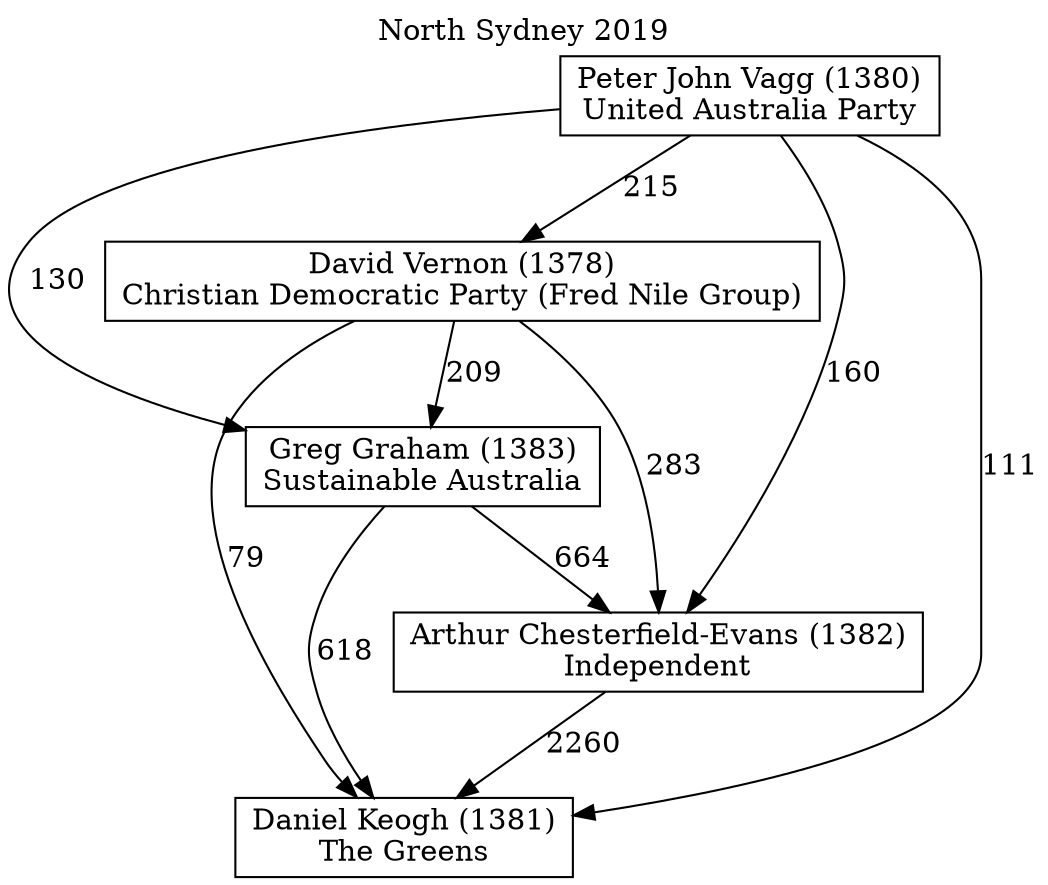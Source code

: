 // House preference flow
digraph "Daniel Keogh (1381)_North Sydney_2019" {
	graph [label="North Sydney 2019" labelloc=t mclimit=10]
	node [shape=box]
	"Arthur Chesterfield-Evans (1382)" [label="Arthur Chesterfield-Evans (1382)
Independent"]
	"Daniel Keogh (1381)" [label="Daniel Keogh (1381)
The Greens"]
	"David Vernon (1378)" [label="David Vernon (1378)
Christian Democratic Party (Fred Nile Group)"]
	"Greg Graham (1383)" [label="Greg Graham (1383)
Sustainable Australia"]
	"Peter John Vagg (1380)" [label="Peter John Vagg (1380)
United Australia Party"]
	"Arthur Chesterfield-Evans (1382)" -> "Daniel Keogh (1381)" [label=2260]
	"David Vernon (1378)" -> "Arthur Chesterfield-Evans (1382)" [label=283]
	"David Vernon (1378)" -> "Daniel Keogh (1381)" [label=79]
	"David Vernon (1378)" -> "Greg Graham (1383)" [label=209]
	"Greg Graham (1383)" -> "Arthur Chesterfield-Evans (1382)" [label=664]
	"Greg Graham (1383)" -> "Daniel Keogh (1381)" [label=618]
	"Peter John Vagg (1380)" -> "Arthur Chesterfield-Evans (1382)" [label=160]
	"Peter John Vagg (1380)" -> "Daniel Keogh (1381)" [label=111]
	"Peter John Vagg (1380)" -> "David Vernon (1378)" [label=215]
	"Peter John Vagg (1380)" -> "Greg Graham (1383)" [label=130]
}
